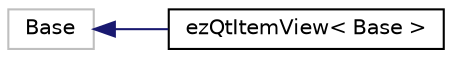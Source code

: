 digraph "Graphical Class Hierarchy"
{
 // LATEX_PDF_SIZE
  edge [fontname="Helvetica",fontsize="10",labelfontname="Helvetica",labelfontsize="10"];
  node [fontname="Helvetica",fontsize="10",shape=record];
  rankdir="LR";
  Node8 [label="Base",height=0.2,width=0.4,color="grey75", fillcolor="white", style="filled",tooltip=" "];
  Node8 -> Node0 [dir="back",color="midnightblue",fontsize="10",style="solid",fontname="Helvetica"];
  Node0 [label="ezQtItemView\< Base \>",height=0.2,width=0.4,color="black", fillcolor="white", style="filled",URL="$d6/dc4/classez_qt_item_view.htm",tooltip="Template to be used with classes derived from QAbstractItemView. Allows the use of ezQtItemDelegate."];
}
